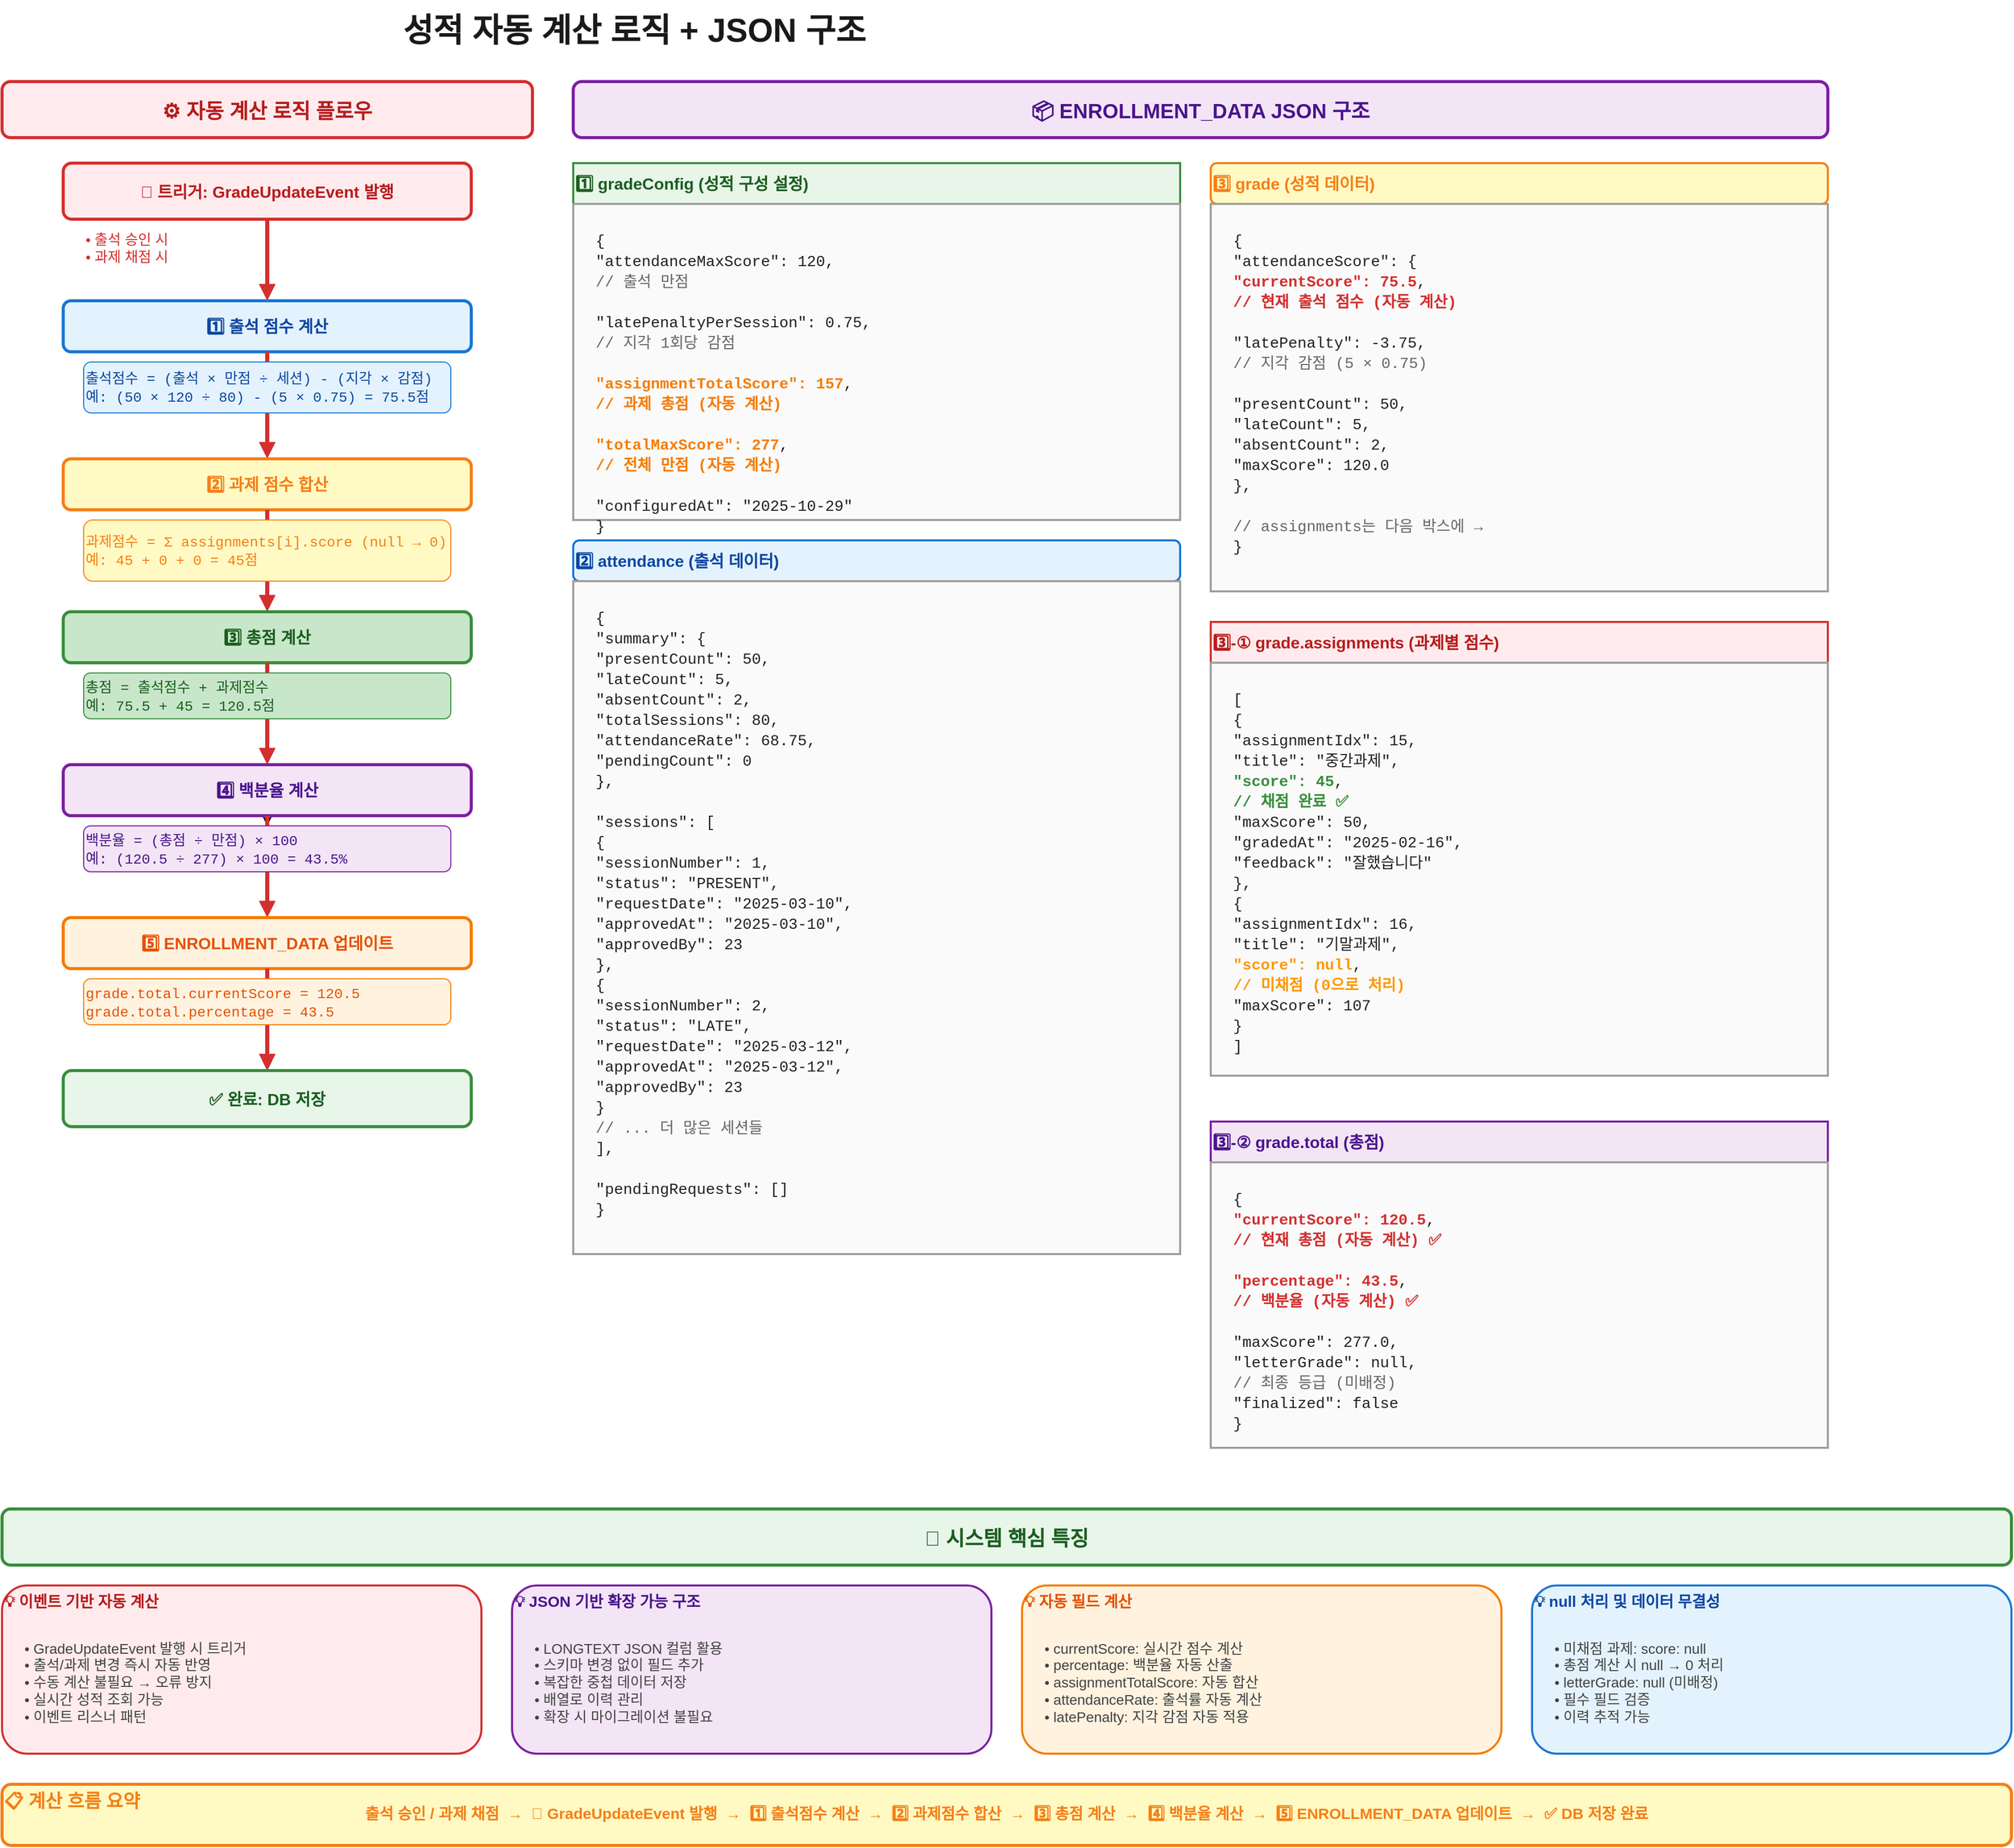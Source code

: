 <mxfile version="28.2.8">
  <diagram name="성적 자동 계산 로직 + JSON 구조" id="grade-calculation">
    <mxGraphModel dx="4297" dy="1295" grid="1" gridSize="10" guides="1" tooltips="1" connect="1" arrows="1" fold="1" page="1" pageScale="1" pageWidth="1920" pageHeight="1080" background="light-dark(#FFFFFF,#FFFFFF)" math="0" shadow="0">
      <root>
        <mxCell id="0" />
        <mxCell id="1" parent="0" />
        <mxCell id="title" value="성적 자동 계산 로직 + JSON 구조" style="text;html=1;strokeColor=none;fillColor=none;align=center;verticalAlign=middle;whiteSpace=wrap;rounded=0;fontSize=32;fontStyle=1;fontColor=light-dark(#1A1A1A,#000000);" parent="1" vertex="1">
          <mxGeometry x="-1780" y="30" width="1040" height="60" as="geometry" />
        </mxCell>
        <mxCell id="left-title" value="⚙️ 자동 계산 로직 플로우" style="rounded=1;whiteSpace=wrap;html=1;fillColor=#FFEBEE;strokeColor=#D32F2F;strokeWidth=3;fontSize=20;fontColor=#B71C1C;fontStyle=1;" parent="1" vertex="1">
          <mxGeometry x="-1880" y="110" width="520" height="55" as="geometry" />
        </mxCell>
        <mxCell id="trigger" value="🔔 트리거: GradeUpdateEvent 발행" style="rounded=1;whiteSpace=wrap;html=1;fillColor=#FFEBEE;strokeColor=#D32F2F;strokeWidth=3;fontSize=16;fontColor=#B71C1C;fontStyle=1;" parent="1" vertex="1">
          <mxGeometry x="-1820" y="190" width="400" height="55" as="geometry" />
        </mxCell>
        <mxCell id="trigger-detail" value="• 출석 승인 시&#xa;• 과제 채점 시" style="text;html=1;strokeColor=none;fillColor=none;align=left;verticalAlign=middle;whiteSpace=wrap;rounded=0;fontSize=14;fontColor=#D32F2F;" parent="1" vertex="1">
          <mxGeometry x="-1800" y="255" width="360" height="35" as="geometry" />
        </mxCell>
        <mxCell id="arrow1" value="" style="endArrow=block;html=1;strokeWidth=4;strokeColor=#D32F2F;endFill=1;exitX=0.5;exitY=1;exitDx=0;exitDy=0;" parent="1" edge="1" source="trigger">
          <mxGeometry width="50" height="50" relative="1" as="geometry">
            <mxPoint x="-1620" y="290" as="sourcePoint" />
            <mxPoint x="-1620" y="325" as="targetPoint" />
          </mxGeometry>
        </mxCell>
        <mxCell id="step1" value="1️⃣ 출석 점수 계산" style="rounded=1;whiteSpace=wrap;html=1;fillColor=#E3F2FD;strokeColor=#1976D2;strokeWidth=3;fontSize=16;fontColor=#0D47A1;fontStyle=1;" parent="1" vertex="1">
          <mxGeometry x="-1820" y="325" width="400" height="50" as="geometry" />
        </mxCell>
        <mxCell id="arrow2" value="" style="endArrow=block;html=1;strokeWidth=4;strokeColor=#D32F2F;endFill=1;" parent="1" edge="1" source="step1">
          <mxGeometry width="50" height="50" relative="1" as="geometry">
            <mxPoint x="-1620" y="445" as="sourcePoint" />
            <mxPoint x="-1620" y="480" as="targetPoint" />
          </mxGeometry>
        </mxCell>
        <mxCell id="step2" value="2️⃣ 과제 점수 합산" style="rounded=1;whiteSpace=wrap;html=1;fillColor=#FFF9C4;strokeColor=#F57F17;strokeWidth=3;fontSize=16;fontColor=#F57F17;fontStyle=1;" parent="1" vertex="1">
          <mxGeometry x="-1820" y="480" width="400" height="50" as="geometry" />
        </mxCell>
        <mxCell id="arrow3" value="" style="endArrow=block;html=1;strokeWidth=4;strokeColor=#D32F2F;endFill=1;exitX=0.5;exitY=1;exitDx=0;exitDy=0;" parent="1" edge="1" source="step2">
          <mxGeometry width="50" height="50" relative="1" as="geometry">
            <mxPoint x="-1620" y="595" as="sourcePoint" />
            <mxPoint x="-1620" y="630" as="targetPoint" />
          </mxGeometry>
        </mxCell>
        <mxCell id="step3" value="3️⃣ 총점 계산" style="rounded=1;whiteSpace=wrap;html=1;fillColor=#C8E6C9;strokeColor=#388E3C;strokeWidth=3;fontSize=16;fontColor=#1B5E20;fontStyle=1;" parent="1" vertex="1">
          <mxGeometry x="-1820" y="630" width="400" height="50" as="geometry" />
        </mxCell>
        <mxCell id="V3XxpSPtgU0mcTo4GyxJ-5" value="" style="edgeStyle=orthogonalEdgeStyle;rounded=0;orthogonalLoop=1;jettySize=auto;html=1;" edge="1" parent="1" source="step3-formula" target="step4-formula">
          <mxGeometry relative="1" as="geometry" />
        </mxCell>
        <mxCell id="arrow4" value="" style="endArrow=block;html=1;strokeWidth=4;strokeColor=#D32F2F;endFill=1;exitX=0.5;exitY=1;exitDx=0;exitDy=0;" parent="1" edge="1" source="step3">
          <mxGeometry width="50" height="50" relative="1" as="geometry">
            <mxPoint x="-1620" y="745" as="sourcePoint" />
            <mxPoint x="-1620" y="780" as="targetPoint" />
          </mxGeometry>
        </mxCell>
        <mxCell id="step4" value="4️⃣ 백분율 계산" style="rounded=1;whiteSpace=wrap;html=1;fillColor=#F3E5F5;strokeColor=#7B1FA2;strokeWidth=3;fontSize=16;fontColor=#4A148C;fontStyle=1;" parent="1" vertex="1">
          <mxGeometry x="-1820" y="780" width="400" height="50" as="geometry" />
        </mxCell>
        <mxCell id="arrow5" value="" style="endArrow=block;html=1;strokeWidth=4;strokeColor=#D32F2F;endFill=1;exitX=0.5;exitY=1;exitDx=0;exitDy=0;" parent="1" edge="1" source="step4">
          <mxGeometry width="50" height="50" relative="1" as="geometry">
            <mxPoint x="-1620" y="895" as="sourcePoint" />
            <mxPoint x="-1620" y="930" as="targetPoint" />
          </mxGeometry>
        </mxCell>
        <mxCell id="step5" value="5️⃣ ENROLLMENT_DATA 업데이트" style="rounded=1;whiteSpace=wrap;html=1;fillColor=#FFF3E0;strokeColor=#F57C00;strokeWidth=3;fontSize=16;fontColor=#E65100;fontStyle=1;" parent="1" vertex="1">
          <mxGeometry x="-1820" y="930" width="400" height="50" as="geometry" />
        </mxCell>
        <mxCell id="V3XxpSPtgU0mcTo4GyxJ-6" value="" style="edgeStyle=orthogonalEdgeStyle;rounded=0;orthogonalLoop=1;jettySize=auto;html=1;" edge="1" parent="1" source="step5-formula" target="complete">
          <mxGeometry relative="1" as="geometry" />
        </mxCell>
        <mxCell id="arrow6" value="" style="endArrow=block;html=1;strokeWidth=4;strokeColor=#D32F2F;endFill=1;exitX=0.5;exitY=1;exitDx=0;exitDy=0;" parent="1" edge="1" source="step5">
          <mxGeometry width="50" height="50" relative="1" as="geometry">
            <mxPoint x="-1620" y="1045" as="sourcePoint" />
            <mxPoint x="-1620" y="1080" as="targetPoint" />
          </mxGeometry>
        </mxCell>
        <mxCell id="complete" value="✅ 완료: DB 저장" style="rounded=1;whiteSpace=wrap;html=1;fillColor=#E8F5E9;strokeColor=#388E3C;strokeWidth=3;fontSize=16;fontColor=#1B5E20;fontStyle=1;" parent="1" vertex="1">
          <mxGeometry x="-1820" y="1080" width="400" height="55" as="geometry" />
        </mxCell>
        <mxCell id="right-title" value="📦 ENROLLMENT_DATA JSON 구조" style="rounded=1;whiteSpace=wrap;html=1;fillColor=#F3E5F5;strokeColor=#7B1FA2;strokeWidth=3;fontSize=20;fontColor=#4A148C;fontStyle=1;" parent="1" vertex="1">
          <mxGeometry x="-1320" y="110" width="1230" height="55" as="geometry" />
        </mxCell>
        <mxCell id="json-box1-title" value="1️⃣ gradeConfig (성적 구성 설정)" style="rounded=0;whiteSpace=wrap;html=1;fillColor=#E8F5E9;strokeColor=#388E3C;strokeWidth=2;fontSize=16;fontColor=#1B5E20;fontStyle=1;align=left;" parent="1" vertex="1">
          <mxGeometry x="-1320" y="190" width="595" height="40" as="geometry" />
        </mxCell>
        <mxCell id="json-box1" value="" style="rounded=0;whiteSpace=wrap;html=1;fillColor=#FAFAFA;strokeColor=#9E9E9E;strokeWidth=2;align=left;verticalAlign=top;" parent="1" vertex="1">
          <mxGeometry x="-1320" y="230" width="595" height="310" as="geometry" />
        </mxCell>
        <mxCell id="json-content1" value="&lt;font face=&quot;Courier New&quot; style=&quot;font-size: 15px;&quot;&gt;{&lt;br&gt;  &quot;attendanceMaxScore&quot;: 120,&lt;br&gt;  &lt;span style=&quot;color: #666;&quot;&gt;// 출석 만점&lt;/span&gt;&lt;br&gt;&lt;br&gt;  &quot;latePenaltyPerSession&quot;: 0.75,&lt;br&gt;  &lt;span style=&quot;color: #666;&quot;&gt;// 지각 1회당 감점&lt;/span&gt;&lt;br&gt;&lt;br&gt;  &lt;span style=&quot;color: #F57C00; font-weight: bold;&quot;&gt;&quot;assignmentTotalScore&quot;: 157&lt;/span&gt;,&lt;br&gt;  &lt;span style=&quot;color: #F57C00; font-weight: bold;&quot;&gt;// 과제 총점 (자동 계산)&lt;/span&gt;&lt;br&gt;&lt;br&gt;  &lt;span style=&quot;color: #F57C00; font-weight: bold;&quot;&gt;&quot;totalMaxScore&quot;: 277&lt;/span&gt;,&lt;br&gt;  &lt;span style=&quot;color: #F57C00; font-weight: bold;&quot;&gt;// 전체 만점 (자동 계산)&lt;/span&gt;&lt;br&gt;&lt;br&gt;  &quot;configuredAt&quot;: &quot;2025-10-29&quot;&lt;br&gt;}&lt;/font&gt;" style="text;html=1;strokeColor=none;fillColor=none;align=left;verticalAlign=top;whiteSpace=wrap;rounded=0;fontSize=15;fontColor=#212121;" parent="1" vertex="1">
          <mxGeometry x="-1300" y="250" width="555" height="215" as="geometry" />
        </mxCell>
        <mxCell id="json-box2-title" value="2️⃣ attendance (출석 데이터)" style="rounded=1;whiteSpace=wrap;html=1;fillColor=#E3F2FD;strokeColor=#1976D2;strokeWidth=2;fontSize=16;fontColor=#0D47A1;fontStyle=1;align=left;" parent="1" vertex="1">
          <mxGeometry x="-1320" y="560" width="595" height="40" as="geometry" />
        </mxCell>
        <mxCell id="json-box2" value="" style="rounded=0;whiteSpace=wrap;html=1;fillColor=#FAFAFA;strokeColor=#9E9E9E;strokeWidth=2;align=left;verticalAlign=top;" parent="1" vertex="1">
          <mxGeometry x="-1320" y="600" width="595" height="660" as="geometry" />
        </mxCell>
        <mxCell id="json-content2" value="&lt;font face=&quot;Courier New&quot; style=&quot;font-size: 15px;&quot;&gt;{&lt;br&gt;  &quot;summary&quot;: {&lt;br&gt;    &quot;presentCount&quot;: 50,&lt;br&gt;    &quot;lateCount&quot;: 5,&lt;br&gt;    &quot;absentCount&quot;: 2,&lt;br&gt;    &quot;totalSessions&quot;: 80,&lt;br&gt;    &quot;attendanceRate&quot;: 68.75,&lt;br&gt;    &quot;pendingCount&quot;: 0&lt;br&gt;  },&lt;br&gt;&lt;br&gt;  &quot;sessions&quot;: [&lt;br&gt;    {&lt;br&gt;      &quot;sessionNumber&quot;: 1,&lt;br&gt;      &quot;status&quot;: &quot;PRESENT&quot;,&lt;br&gt;      &quot;requestDate&quot;: &quot;2025-03-10&quot;,&lt;br&gt;      &quot;approvedAt&quot;: &quot;2025-03-10&quot;,&lt;br&gt;      &quot;approvedBy&quot;: 23&lt;br&gt;    },&lt;br&gt;    {&lt;br&gt;      &quot;sessionNumber&quot;: 2,&lt;br&gt;      &quot;status&quot;: &quot;LATE&quot;,&lt;br&gt;      &quot;requestDate&quot;: &quot;2025-03-12&quot;,&lt;br&gt;      &quot;approvedAt&quot;: &quot;2025-03-12&quot;,&lt;br&gt;      &quot;approvedBy&quot;: 23&lt;br&gt;    }&lt;br&gt;    &lt;span style=&quot;color: #666;&quot;&gt;// ... 더 많은 세션들&lt;/span&gt;&lt;br&gt;  ],&lt;br&gt;&lt;br&gt;  &quot;pendingRequests&quot;: []&lt;br&gt;}&lt;/font&gt;" style="text;html=1;strokeColor=none;fillColor=none;align=left;verticalAlign=top;whiteSpace=wrap;rounded=0;fontSize=15;fontColor=#212121;" parent="1" vertex="1">
          <mxGeometry x="-1300" y="620" width="555" height="560" as="geometry" />
        </mxCell>
        <mxCell id="json-box3-title" value="3️⃣ grade (성적 데이터)" style="rounded=1;whiteSpace=wrap;html=1;fillColor=#FFF9C4;strokeColor=#F57F17;strokeWidth=2;fontSize=16;fontColor=#F57F17;fontStyle=1;align=left;" parent="1" vertex="1">
          <mxGeometry x="-695" y="190" width="605" height="40" as="geometry" />
        </mxCell>
        <mxCell id="json-box3" value="" style="rounded=0;whiteSpace=wrap;html=1;fillColor=#FAFAFA;strokeColor=#9E9E9E;strokeWidth=2;align=left;verticalAlign=top;" parent="1" vertex="1">
          <mxGeometry x="-695" y="230" width="605" height="380" as="geometry" />
        </mxCell>
        <mxCell id="json-content3" value="&lt;font face=&quot;Courier New&quot; style=&quot;font-size: 15px;&quot;&gt;{&lt;br&gt;  &quot;attendanceScore&quot;: {&lt;br&gt;    &lt;span style=&quot;color: #D32F2F; font-weight: bold;&quot;&gt;&quot;currentScore&quot;: 75.5&lt;/span&gt;,&lt;br&gt;    &lt;span style=&quot;color: #D32F2F; font-weight: bold;&quot;&gt;// 현재 출석 점수 (자동 계산)&lt;/span&gt;&lt;br&gt;&lt;br&gt;    &quot;latePenalty&quot;: -3.75,&lt;br&gt;    &lt;span style=&quot;color: #666;&quot;&gt;// 지각 감점 (5 × 0.75)&lt;/span&gt;&lt;br&gt;&lt;br&gt;    &quot;presentCount&quot;: 50,&lt;br&gt;    &quot;lateCount&quot;: 5,&lt;br&gt;    &quot;absentCount&quot;: 2,&lt;br&gt;    &quot;maxScore&quot;: 120.0&lt;br&gt;  },&lt;br&gt;&lt;br&gt;  &lt;span style=&quot;color: #666;&quot;&gt;// assignments는 다음 박스에 →&lt;/span&gt;&lt;br&gt;}&lt;/font&gt;" style="text;html=1;strokeColor=none;fillColor=none;align=left;verticalAlign=top;whiteSpace=wrap;rounded=0;fontSize=15;fontColor=#212121;" parent="1" vertex="1">
          <mxGeometry x="-675" y="250" width="565" height="345" as="geometry" />
        </mxCell>
        <mxCell id="json-box4-title" value="3️⃣-① grade.assignments (과제별 점수)" style="rounded=0;whiteSpace=wrap;html=1;fillColor=#FFEBEE;strokeColor=#D32F2F;strokeWidth=2;fontSize=16;fontColor=#B71C1C;fontStyle=1;align=left;" parent="1" vertex="1">
          <mxGeometry x="-695" y="640" width="605" height="40" as="geometry" />
        </mxCell>
        <mxCell id="json-box4" value="" style="rounded=0;whiteSpace=wrap;html=1;fillColor=#FAFAFA;strokeColor=#9E9E9E;strokeWidth=2;align=left;verticalAlign=top;" parent="1" vertex="1">
          <mxGeometry x="-695" y="680" width="605" height="405" as="geometry" />
        </mxCell>
        <mxCell id="json-content4" value="&lt;font face=&quot;Courier New&quot; style=&quot;font-size: 15px;&quot;&gt;[&lt;br&gt;  {&lt;br&gt;    &quot;assignmentIdx&quot;: 15,&lt;br&gt;    &quot;title&quot;: &quot;중간과제&quot;,&lt;br&gt;    &lt;span style=&quot;color: #388E3C; font-weight: bold;&quot;&gt;&quot;score&quot;: 45&lt;/span&gt;,&lt;br&gt;    &lt;span style=&quot;color: #388E3C; font-weight: bold;&quot;&gt;// 채점 완료 ✅&lt;/span&gt;&lt;br&gt;    &quot;maxScore&quot;: 50,&lt;br&gt;    &quot;gradedAt&quot;: &quot;2025-02-16&quot;,&lt;br&gt;    &quot;feedback&quot;: &quot;잘했습니다&quot;&lt;br&gt;  },&lt;br&gt;  {&lt;br&gt;    &quot;assignmentIdx&quot;: 16,&lt;br&gt;    &quot;title&quot;: &quot;기말과제&quot;,&lt;br&gt;    &lt;span style=&quot;color: #FF9800; font-weight: bold;&quot;&gt;&quot;score&quot;: null&lt;/span&gt;,&lt;br&gt;    &lt;span style=&quot;color: #FF9800; font-weight: bold;&quot;&gt;// 미채점 (0으로 처리)&lt;/span&gt;&lt;br&gt;    &quot;maxScore&quot;: 107&lt;br&gt;  }&lt;br&gt;]&lt;/font&gt;" style="text;html=1;strokeColor=none;fillColor=none;align=left;verticalAlign=top;whiteSpace=wrap;rounded=0;fontSize=15;fontColor=#212121;" parent="1" vertex="1">
          <mxGeometry x="-675" y="700" width="565" height="295" as="geometry" />
        </mxCell>
        <mxCell id="json-box5-title" value="3️⃣-② grade.total (총점)" style="rounded=0;whiteSpace=wrap;html=1;fillColor=#F3E5F5;strokeColor=#7B1FA2;strokeWidth=2;fontSize=16;fontColor=#4A148C;fontStyle=1;align=left;" parent="1" vertex="1">
          <mxGeometry x="-695" y="1130" width="605" height="40" as="geometry" />
        </mxCell>
        <mxCell id="json-box5" value="" style="rounded=0;whiteSpace=wrap;html=1;fillColor=#FAFAFA;strokeColor=#9E9E9E;strokeWidth=2;align=left;verticalAlign=top;" parent="1" vertex="1">
          <mxGeometry x="-695" y="1170" width="605" height="280" as="geometry" />
        </mxCell>
        <mxCell id="json-content5" value="&lt;font face=&quot;Courier New&quot; style=&quot;font-size: 15px;&quot;&gt;{&lt;br&gt;  &lt;span style=&quot;color: #D32F2F; font-weight: bold;&quot;&gt;&quot;currentScore&quot;: 120.5&lt;/span&gt;,&lt;br&gt;  &lt;span style=&quot;color: #D32F2F; font-weight: bold;&quot;&gt;// 현재 총점 (자동 계산) ✅&lt;/span&gt;&lt;br&gt;&lt;br&gt;  &lt;span style=&quot;color: #D32F2F; font-weight: bold;&quot;&gt;&quot;percentage&quot;: 43.5&lt;/span&gt;,&lt;br&gt;  &lt;span style=&quot;color: #D32F2F; font-weight: bold;&quot;&gt;// 백분율 (자동 계산) ✅&lt;/span&gt;&lt;br&gt;&lt;br&gt;  &quot;maxScore&quot;: 277.0,&lt;br&gt;  &quot;letterGrade&quot;: null,&lt;br&gt;  &lt;span style=&quot;color: #666;&quot;&gt;// 최종 등급 (미배정)&lt;/span&gt;&lt;br&gt;  &quot;finalized&quot;: false&lt;br&gt;}&lt;/font&gt;" style="text;html=1;strokeColor=none;fillColor=none;align=left;verticalAlign=top;whiteSpace=wrap;rounded=0;fontSize=15;fontColor=#212121;" parent="1" vertex="1">
          <mxGeometry x="-675" y="1190" width="565" height="250" as="geometry" />
        </mxCell>
        <mxCell id="features-title" value="🎯 시스템 핵심 특징" style="rounded=1;whiteSpace=wrap;html=1;fillColor=#E8F5E9;strokeColor=#388E3C;strokeWidth=3;fontSize=20;fontColor=#1B5E20;fontStyle=1;" parent="1" vertex="1">
          <mxGeometry x="-1880" y="1510" width="1970" height="55" as="geometry" />
        </mxCell>
        <mxCell id="feature-box1" value="💡 이벤트 기반 자동 계산" style="rounded=1;whiteSpace=wrap;html=1;fillColor=#FFEBEE;strokeColor=#D32F2F;strokeWidth=2;fontSize=15;fontColor=#B71C1C;fontStyle=1;align=left;verticalAlign=top;" parent="1" vertex="1">
          <mxGeometry x="-1880" y="1585" width="470" height="165" as="geometry" />
        </mxCell>
        <mxCell id="feature1" value="• GradeUpdateEvent 발행 시 트리거&lt;br&gt;• 출석/과제 변경 즉시 자동 반영&lt;br&gt;• 수동 계산 불필요 → 오류 방지&lt;br&gt;• 실시간 성적 조회 가능&lt;br&gt;• 이벤트 리스너 패턴" style="text;html=1;strokeColor=none;fillColor=none;align=left;verticalAlign=middle;whiteSpace=wrap;rounded=0;fontSize=14;fontColor=#424242;" parent="1" vertex="1">
          <mxGeometry x="-1860" y="1625" width="430" height="110" as="geometry" />
        </mxCell>
        <mxCell id="feature-box2" value="💡 JSON 기반 확장 가능 구조" style="rounded=1;whiteSpace=wrap;html=1;fillColor=#F3E5F5;strokeColor=#7B1FA2;strokeWidth=2;fontSize=15;fontColor=#4A148C;fontStyle=1;align=left;verticalAlign=top;" parent="1" vertex="1">
          <mxGeometry x="-1380" y="1585" width="470" height="165" as="geometry" />
        </mxCell>
        <mxCell id="feature2" value="• LONGTEXT JSON 컬럼 활용&lt;br&gt;• 스키마 변경 없이 필드 추가&lt;br&gt;• 복잡한 중첩 데이터 저장&lt;br&gt;• 배열로 이력 관리&lt;br&gt;• 확장 시 마이그레이션 불필요" style="text;html=1;strokeColor=none;fillColor=none;align=left;verticalAlign=middle;whiteSpace=wrap;rounded=0;fontSize=14;fontColor=#424242;" parent="1" vertex="1">
          <mxGeometry x="-1360" y="1625" width="430" height="110" as="geometry" />
        </mxCell>
        <mxCell id="feature-box3" value="💡 자동 필드 계산" style="rounded=1;whiteSpace=wrap;html=1;fillColor=#FFF3E0;strokeColor=#F57C00;strokeWidth=2;fontSize=15;fontColor=#E65100;fontStyle=1;align=left;verticalAlign=top;" parent="1" vertex="1">
          <mxGeometry x="-880" y="1585" width="470" height="165" as="geometry" />
        </mxCell>
        <mxCell id="feature3" value="• currentScore: 실시간 점수 계산&lt;br&gt;• percentage: 백분율 자동 산출&lt;br&gt;• assignmentTotalScore: 자동 합산&lt;br&gt;• attendanceRate: 출석률 자동 계산&lt;br&gt;• latePenalty: 지각 감점 자동 적용" style="text;html=1;strokeColor=none;fillColor=none;align=left;verticalAlign=middle;whiteSpace=wrap;rounded=0;fontSize=14;fontColor=#424242;" parent="1" vertex="1">
          <mxGeometry x="-860" y="1625" width="430" height="110" as="geometry" />
        </mxCell>
        <mxCell id="feature-box4" value="💡 null 처리 및 데이터 무결성" style="rounded=1;whiteSpace=wrap;html=1;fillColor=#E3F2FD;strokeColor=#1976D2;strokeWidth=2;fontSize=15;fontColor=#0D47A1;fontStyle=1;align=left;verticalAlign=top;" parent="1" vertex="1">
          <mxGeometry x="-380" y="1585" width="470" height="165" as="geometry" />
        </mxCell>
        <mxCell id="feature4" value="• 미채점 과제: score: null&lt;br&gt;• 총점 계산 시 null → 0 처리&lt;br&gt;• letterGrade: null (미배정)&lt;br&gt;• 필수 필드 검증&lt;br&gt;• 이력 추적 가능" style="text;html=1;strokeColor=none;fillColor=none;align=left;verticalAlign=middle;whiteSpace=wrap;rounded=0;fontSize=14;fontColor=#424242;" parent="1" vertex="1">
          <mxGeometry x="-360" y="1625" width="430" height="110" as="geometry" />
        </mxCell>
        <mxCell id="summary-box" value="📋 계산 흐름 요약" style="rounded=1;whiteSpace=wrap;html=1;fillColor=#FFF9C4;strokeColor=#F57F17;strokeWidth=3;fontSize=18;fontColor=#F57F17;fontStyle=1;align=left;verticalAlign=top;" parent="1" vertex="1">
          <mxGeometry x="-1880" y="1780" width="1970" height="60" as="geometry" />
        </mxCell>
        <mxCell id="summary-text" value="&lt;font style=&quot;font-size: 15px;&quot;&gt;출석 승인 / 과제 채점 &amp;nbsp;→&amp;nbsp; 🔔 GradeUpdateEvent 발행 &amp;nbsp;→&amp;nbsp; 1️⃣ 출석점수 계산 &amp;nbsp;→&amp;nbsp; 2️⃣ 과제점수 합산 &amp;nbsp;→&amp;nbsp; 3️⃣ 총점 계산 &amp;nbsp;→&amp;nbsp; 4️⃣ 백분율 계산 &amp;nbsp;→&amp;nbsp; 5️⃣ ENROLLMENT_DATA 업데이트 &amp;nbsp;→&amp;nbsp; ✅ DB 저장 완료&lt;/font&gt;" style="text;html=1;strokeColor=none;fillColor=none;align=center;verticalAlign=middle;whiteSpace=wrap;rounded=0;fontSize=15;fontColor=#F57F17;fontStyle=1;" parent="1" vertex="1">
          <mxGeometry x="-1840" y="1790" width="1890" height="35" as="geometry" />
        </mxCell>
        <mxCell id="step1-formula" value="&lt;font face=&quot;Courier New&quot;&gt;출석점수 = (출석 × 만점 ÷ 세션) - (지각 × 감점)&lt;br&gt;예: (50 × 120 ÷ 80) - (5 × 0.75) = 75.5점&lt;/font&gt;" style="rounded=1;whiteSpace=wrap;html=1;fillColor=#E3F2FD;strokeColor=#1976D2;strokeWidth=1;fontSize=14;fontColor=#0D47A1;align=left;" parent="1" vertex="1">
          <mxGeometry x="-1800" y="385" width="360" height="50" as="geometry" />
        </mxCell>
        <mxCell id="step2-formula" value="&lt;font face=&quot;Courier New&quot;&gt;과제점수 = Σ assignments[i].score (null → 0)&lt;br&gt;예: 45 + 0 + 0 = 45점&lt;/font&gt;" style="rounded=1;whiteSpace=wrap;html=1;fillColor=#FFF9C4;strokeColor=#F57F17;strokeWidth=1;fontSize=14;fontColor=#F57F17;align=left;" parent="1" vertex="1">
          <mxGeometry x="-1800" y="540" width="360" height="60" as="geometry" />
        </mxCell>
        <mxCell id="step3-formula" value="&lt;font face=&quot;Courier New&quot;&gt;총점 = 출석점수 + 과제점수&lt;br&gt;예: 75.5 + 45 = 120.5점&lt;/font&gt;" style="rounded=1;whiteSpace=wrap;html=1;fillColor=#C8E6C9;strokeColor=#388E3C;strokeWidth=1;fontSize=14;fontColor=#1B5E20;align=left;" parent="1" vertex="1">
          <mxGeometry x="-1800" y="690" width="360" height="45" as="geometry" />
        </mxCell>
        <mxCell id="step4-formula" value="&lt;font face=&quot;Courier New&quot;&gt;백분율 = (총점 ÷ 만점) × 100&lt;br&gt;예: (120.5 ÷ 277) × 100 = 43.5%&lt;/font&gt;" style="rounded=1;whiteSpace=wrap;html=1;fillColor=#F3E5F5;strokeColor=#7B1FA2;strokeWidth=1;fontSize=14;fontColor=#4A148C;align=left;" parent="1" vertex="1">
          <mxGeometry x="-1800" y="840" width="360" height="45" as="geometry" />
        </mxCell>
        <mxCell id="step5-formula" value="&lt;font face=&quot;Courier New&quot;&gt;grade.total.currentScore = 120.5&lt;br&gt;grade.total.percentage = 43.5&lt;/font&gt;" style="rounded=1;whiteSpace=wrap;html=1;fillColor=#FFF3E0;strokeColor=#F57C00;strokeWidth=1;fontSize=14;fontColor=#E65100;align=left;" parent="1" vertex="1">
          <mxGeometry x="-1800" y="990" width="360" height="45" as="geometry" />
        </mxCell>
      </root>
    </mxGraphModel>
  </diagram>
</mxfile>
